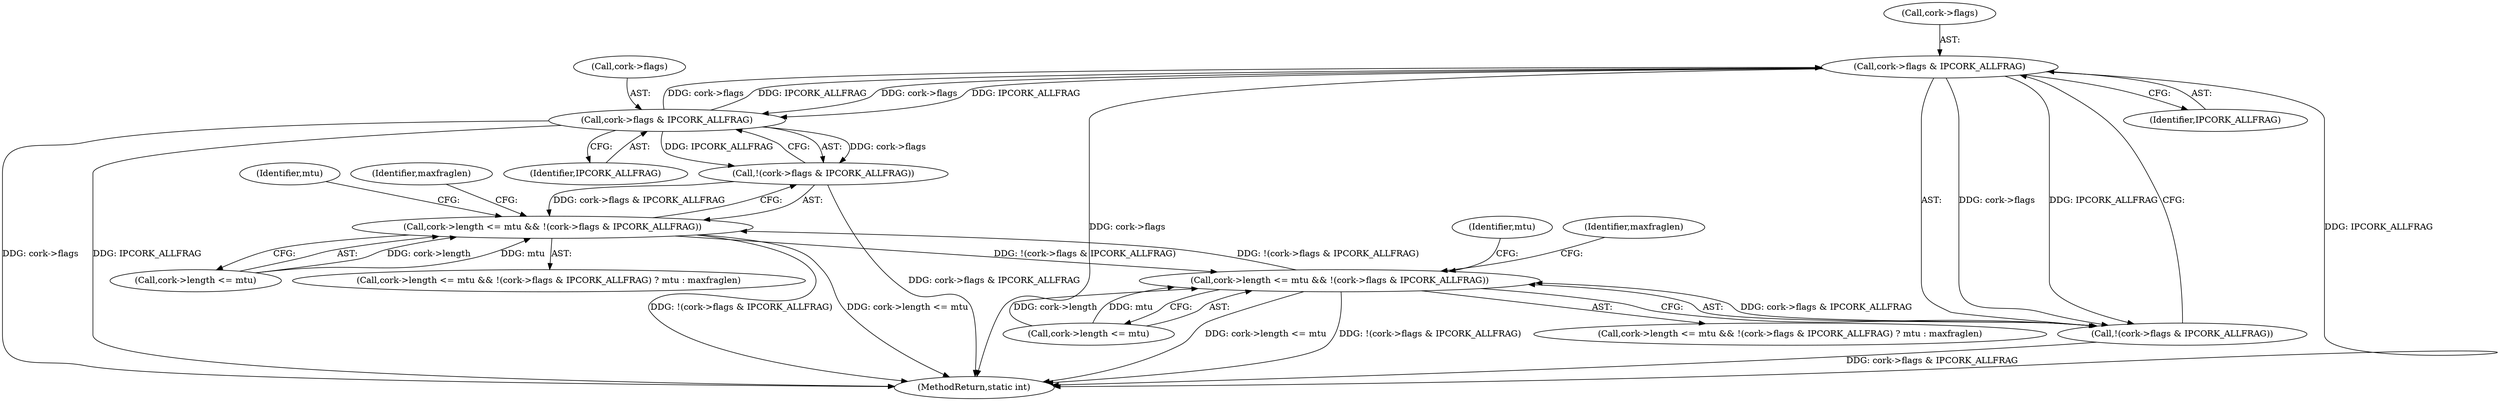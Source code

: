 digraph "0_linux_232cd35d0804cc241eb887bb8d4d9b3b9881c64a@pointer" {
"1000519" [label="(Call,cork->flags & IPCORK_ALLFRAG)"];
"1000599" [label="(Call,cork->flags & IPCORK_ALLFRAG)"];
"1000519" [label="(Call,cork->flags & IPCORK_ALLFRAG)"];
"1000518" [label="(Call,!(cork->flags & IPCORK_ALLFRAG))"];
"1000512" [label="(Call,cork->length <= mtu && !(cork->flags & IPCORK_ALLFRAG))"];
"1000592" [label="(Call,cork->length <= mtu && !(cork->flags & IPCORK_ALLFRAG))"];
"1000598" [label="(Call,!(cork->flags & IPCORK_ALLFRAG))"];
"1000525" [label="(Identifier,maxfraglen)"];
"1000605" [label="(Identifier,maxfraglen)"];
"1000600" [label="(Call,cork->flags)"];
"1000520" [label="(Call,cork->flags)"];
"1001100" [label="(MethodReturn,static int)"];
"1000511" [label="(Call,cork->length <= mtu && !(cork->flags & IPCORK_ALLFRAG) ? mtu : maxfraglen)"];
"1000513" [label="(Call,cork->length <= mtu)"];
"1000593" [label="(Call,cork->length <= mtu)"];
"1000599" [label="(Call,cork->flags & IPCORK_ALLFRAG)"];
"1000598" [label="(Call,!(cork->flags & IPCORK_ALLFRAG))"];
"1000523" [label="(Identifier,IPCORK_ALLFRAG)"];
"1000592" [label="(Call,cork->length <= mtu && !(cork->flags & IPCORK_ALLFRAG))"];
"1000524" [label="(Identifier,mtu)"];
"1000591" [label="(Call,cork->length <= mtu && !(cork->flags & IPCORK_ALLFRAG) ? mtu : maxfraglen)"];
"1000519" [label="(Call,cork->flags & IPCORK_ALLFRAG)"];
"1000512" [label="(Call,cork->length <= mtu && !(cork->flags & IPCORK_ALLFRAG))"];
"1000604" [label="(Identifier,mtu)"];
"1000518" [label="(Call,!(cork->flags & IPCORK_ALLFRAG))"];
"1000603" [label="(Identifier,IPCORK_ALLFRAG)"];
"1000519" -> "1000518"  [label="AST: "];
"1000519" -> "1000523"  [label="CFG: "];
"1000520" -> "1000519"  [label="AST: "];
"1000523" -> "1000519"  [label="AST: "];
"1000518" -> "1000519"  [label="CFG: "];
"1000519" -> "1001100"  [label="DDG: cork->flags"];
"1000519" -> "1001100"  [label="DDG: IPCORK_ALLFRAG"];
"1000519" -> "1000518"  [label="DDG: cork->flags"];
"1000519" -> "1000518"  [label="DDG: IPCORK_ALLFRAG"];
"1000599" -> "1000519"  [label="DDG: cork->flags"];
"1000599" -> "1000519"  [label="DDG: IPCORK_ALLFRAG"];
"1000519" -> "1000599"  [label="DDG: cork->flags"];
"1000519" -> "1000599"  [label="DDG: IPCORK_ALLFRAG"];
"1000599" -> "1000598"  [label="AST: "];
"1000599" -> "1000603"  [label="CFG: "];
"1000600" -> "1000599"  [label="AST: "];
"1000603" -> "1000599"  [label="AST: "];
"1000598" -> "1000599"  [label="CFG: "];
"1000599" -> "1001100"  [label="DDG: cork->flags"];
"1000599" -> "1001100"  [label="DDG: IPCORK_ALLFRAG"];
"1000599" -> "1000598"  [label="DDG: cork->flags"];
"1000599" -> "1000598"  [label="DDG: IPCORK_ALLFRAG"];
"1000518" -> "1000512"  [label="AST: "];
"1000512" -> "1000518"  [label="CFG: "];
"1000518" -> "1001100"  [label="DDG: cork->flags & IPCORK_ALLFRAG"];
"1000518" -> "1000512"  [label="DDG: cork->flags & IPCORK_ALLFRAG"];
"1000512" -> "1000511"  [label="AST: "];
"1000512" -> "1000513"  [label="CFG: "];
"1000513" -> "1000512"  [label="AST: "];
"1000524" -> "1000512"  [label="CFG: "];
"1000525" -> "1000512"  [label="CFG: "];
"1000512" -> "1001100"  [label="DDG: cork->length <= mtu"];
"1000512" -> "1001100"  [label="DDG: !(cork->flags & IPCORK_ALLFRAG)"];
"1000513" -> "1000512"  [label="DDG: cork->length"];
"1000513" -> "1000512"  [label="DDG: mtu"];
"1000592" -> "1000512"  [label="DDG: !(cork->flags & IPCORK_ALLFRAG)"];
"1000512" -> "1000592"  [label="DDG: !(cork->flags & IPCORK_ALLFRAG)"];
"1000592" -> "1000591"  [label="AST: "];
"1000592" -> "1000593"  [label="CFG: "];
"1000592" -> "1000598"  [label="CFG: "];
"1000593" -> "1000592"  [label="AST: "];
"1000598" -> "1000592"  [label="AST: "];
"1000604" -> "1000592"  [label="CFG: "];
"1000605" -> "1000592"  [label="CFG: "];
"1000592" -> "1001100"  [label="DDG: !(cork->flags & IPCORK_ALLFRAG)"];
"1000592" -> "1001100"  [label="DDG: cork->length <= mtu"];
"1000593" -> "1000592"  [label="DDG: cork->length"];
"1000593" -> "1000592"  [label="DDG: mtu"];
"1000598" -> "1000592"  [label="DDG: cork->flags & IPCORK_ALLFRAG"];
"1000598" -> "1001100"  [label="DDG: cork->flags & IPCORK_ALLFRAG"];
}
